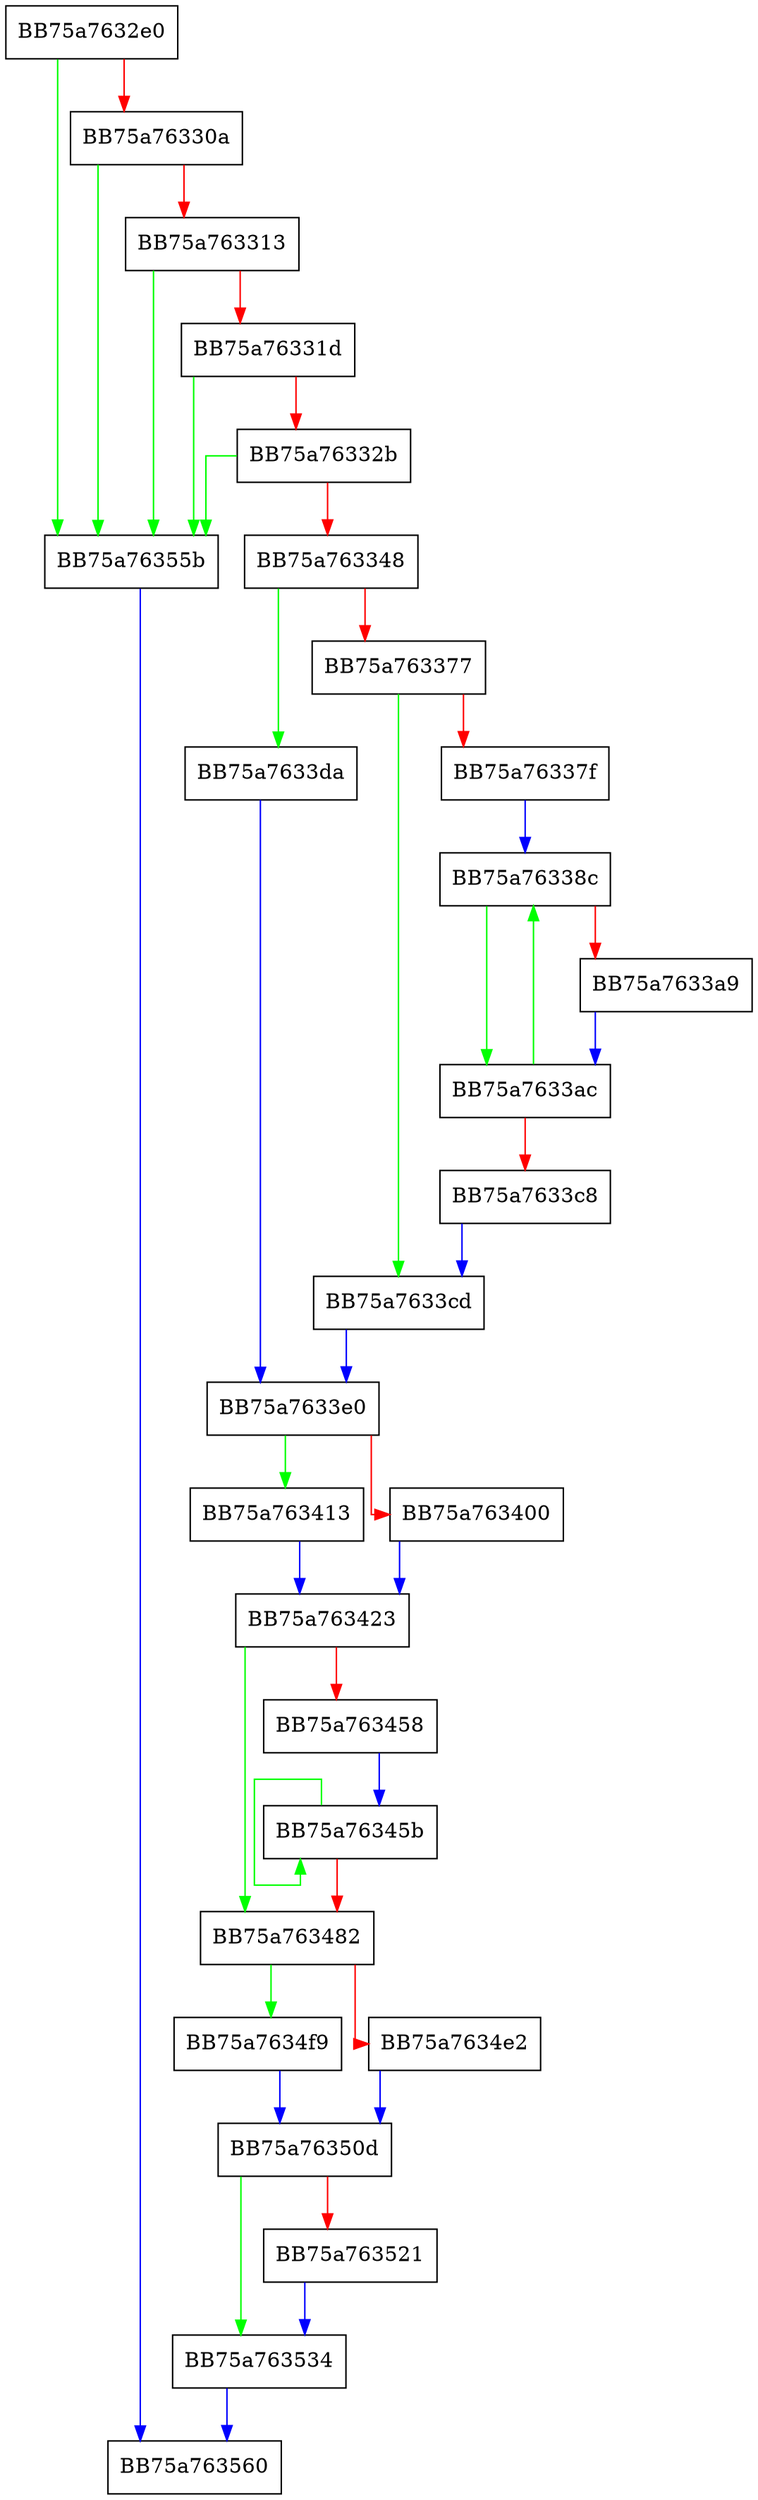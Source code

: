 digraph call_escfn {
  node [shape="box"];
  graph [splines=ortho];
  BB75a7632e0 -> BB75a76355b [color="green"];
  BB75a7632e0 -> BB75a76330a [color="red"];
  BB75a76330a -> BB75a76355b [color="green"];
  BB75a76330a -> BB75a763313 [color="red"];
  BB75a763313 -> BB75a76355b [color="green"];
  BB75a763313 -> BB75a76331d [color="red"];
  BB75a76331d -> BB75a76355b [color="green"];
  BB75a76331d -> BB75a76332b [color="red"];
  BB75a76332b -> BB75a76355b [color="green"];
  BB75a76332b -> BB75a763348 [color="red"];
  BB75a763348 -> BB75a7633da [color="green"];
  BB75a763348 -> BB75a763377 [color="red"];
  BB75a763377 -> BB75a7633cd [color="green"];
  BB75a763377 -> BB75a76337f [color="red"];
  BB75a76337f -> BB75a76338c [color="blue"];
  BB75a76338c -> BB75a7633ac [color="green"];
  BB75a76338c -> BB75a7633a9 [color="red"];
  BB75a7633a9 -> BB75a7633ac [color="blue"];
  BB75a7633ac -> BB75a76338c [color="green"];
  BB75a7633ac -> BB75a7633c8 [color="red"];
  BB75a7633c8 -> BB75a7633cd [color="blue"];
  BB75a7633cd -> BB75a7633e0 [color="blue"];
  BB75a7633da -> BB75a7633e0 [color="blue"];
  BB75a7633e0 -> BB75a763413 [color="green"];
  BB75a7633e0 -> BB75a763400 [color="red"];
  BB75a763400 -> BB75a763423 [color="blue"];
  BB75a763413 -> BB75a763423 [color="blue"];
  BB75a763423 -> BB75a763482 [color="green"];
  BB75a763423 -> BB75a763458 [color="red"];
  BB75a763458 -> BB75a76345b [color="blue"];
  BB75a76345b -> BB75a76345b [color="green"];
  BB75a76345b -> BB75a763482 [color="red"];
  BB75a763482 -> BB75a7634f9 [color="green"];
  BB75a763482 -> BB75a7634e2 [color="red"];
  BB75a7634e2 -> BB75a76350d [color="blue"];
  BB75a7634f9 -> BB75a76350d [color="blue"];
  BB75a76350d -> BB75a763534 [color="green"];
  BB75a76350d -> BB75a763521 [color="red"];
  BB75a763521 -> BB75a763534 [color="blue"];
  BB75a763534 -> BB75a763560 [color="blue"];
  BB75a76355b -> BB75a763560 [color="blue"];
}